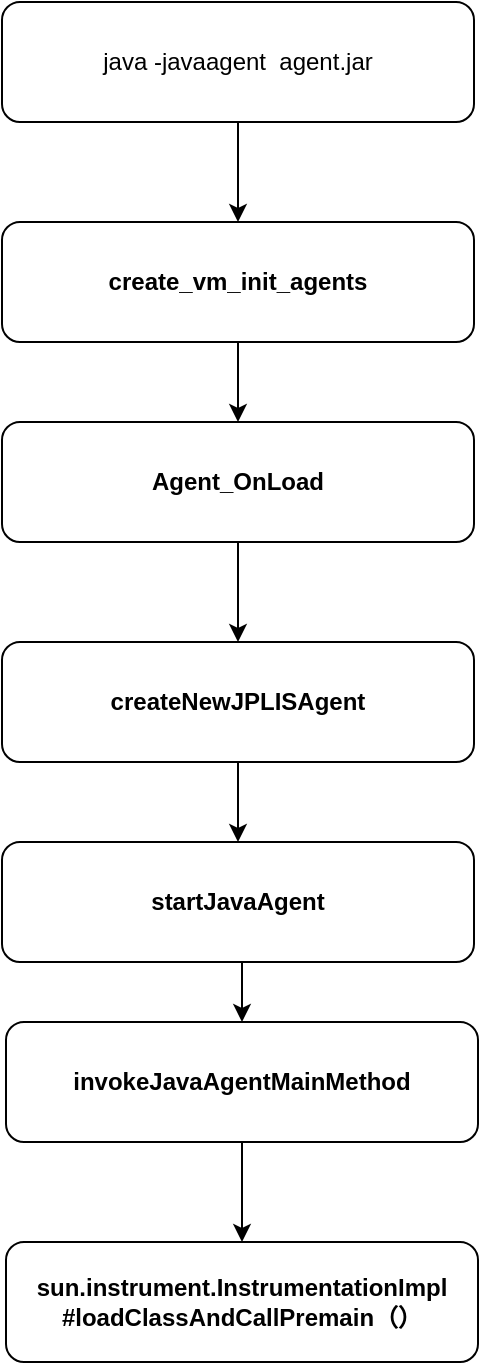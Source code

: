 <mxfile version="20.3.0" type="github">
  <diagram id="c7D5ZXQ8_ky1I9ruI8E0" name="第 1 页">
    <mxGraphModel dx="938" dy="553" grid="1" gridSize="10" guides="1" tooltips="1" connect="1" arrows="1" fold="1" page="1" pageScale="1" pageWidth="827" pageHeight="1169" math="0" shadow="0">
      <root>
        <mxCell id="0" />
        <mxCell id="1" parent="0" />
        <mxCell id="wgqLtqWt1lxk5aU_grsr-3" style="edgeStyle=orthogonalEdgeStyle;rounded=0;orthogonalLoop=1;jettySize=auto;html=1;exitX=0.5;exitY=1;exitDx=0;exitDy=0;entryX=0.5;entryY=0;entryDx=0;entryDy=0;" edge="1" parent="1" source="wgqLtqWt1lxk5aU_grsr-1" target="wgqLtqWt1lxk5aU_grsr-2">
          <mxGeometry relative="1" as="geometry" />
        </mxCell>
        <mxCell id="wgqLtqWt1lxk5aU_grsr-1" value="java -javaagent&amp;nbsp; agent.jar" style="rounded=1;whiteSpace=wrap;html=1;" vertex="1" parent="1">
          <mxGeometry x="294" y="190" width="236" height="60" as="geometry" />
        </mxCell>
        <mxCell id="wgqLtqWt1lxk5aU_grsr-5" style="edgeStyle=orthogonalEdgeStyle;rounded=0;orthogonalLoop=1;jettySize=auto;html=1;exitX=0.5;exitY=1;exitDx=0;exitDy=0;entryX=0.5;entryY=0;entryDx=0;entryDy=0;" edge="1" parent="1" source="wgqLtqWt1lxk5aU_grsr-2" target="wgqLtqWt1lxk5aU_grsr-4">
          <mxGeometry relative="1" as="geometry" />
        </mxCell>
        <mxCell id="wgqLtqWt1lxk5aU_grsr-2" value="create_vm_init_agents" style="rounded=1;whiteSpace=wrap;html=1;fontStyle=1" vertex="1" parent="1">
          <mxGeometry x="294" y="300" width="236" height="60" as="geometry" />
        </mxCell>
        <mxCell id="wgqLtqWt1lxk5aU_grsr-7" style="edgeStyle=orthogonalEdgeStyle;rounded=0;orthogonalLoop=1;jettySize=auto;html=1;exitX=0.5;exitY=1;exitDx=0;exitDy=0;" edge="1" parent="1" source="wgqLtqWt1lxk5aU_grsr-4" target="wgqLtqWt1lxk5aU_grsr-6">
          <mxGeometry relative="1" as="geometry" />
        </mxCell>
        <mxCell id="wgqLtqWt1lxk5aU_grsr-4" value="Agent_OnLoad" style="rounded=1;whiteSpace=wrap;html=1;fontStyle=1" vertex="1" parent="1">
          <mxGeometry x="294" y="400" width="236" height="60" as="geometry" />
        </mxCell>
        <mxCell id="wgqLtqWt1lxk5aU_grsr-9" style="edgeStyle=orthogonalEdgeStyle;rounded=0;orthogonalLoop=1;jettySize=auto;html=1;exitX=0.5;exitY=1;exitDx=0;exitDy=0;" edge="1" parent="1" source="wgqLtqWt1lxk5aU_grsr-6" target="wgqLtqWt1lxk5aU_grsr-8">
          <mxGeometry relative="1" as="geometry" />
        </mxCell>
        <mxCell id="wgqLtqWt1lxk5aU_grsr-6" value="createNewJPLISAgent" style="rounded=1;whiteSpace=wrap;html=1;fontStyle=1" vertex="1" parent="1">
          <mxGeometry x="294" y="510" width="236" height="60" as="geometry" />
        </mxCell>
        <mxCell id="wgqLtqWt1lxk5aU_grsr-11" style="edgeStyle=orthogonalEdgeStyle;rounded=0;orthogonalLoop=1;jettySize=auto;html=1;exitX=0.5;exitY=1;exitDx=0;exitDy=0;entryX=0.5;entryY=0;entryDx=0;entryDy=0;" edge="1" parent="1" source="wgqLtqWt1lxk5aU_grsr-8" target="wgqLtqWt1lxk5aU_grsr-10">
          <mxGeometry relative="1" as="geometry" />
        </mxCell>
        <mxCell id="wgqLtqWt1lxk5aU_grsr-8" value="startJavaAgent" style="rounded=1;whiteSpace=wrap;html=1;fontStyle=1" vertex="1" parent="1">
          <mxGeometry x="294" y="610" width="236" height="60" as="geometry" />
        </mxCell>
        <mxCell id="wgqLtqWt1lxk5aU_grsr-13" style="edgeStyle=orthogonalEdgeStyle;rounded=0;orthogonalLoop=1;jettySize=auto;html=1;exitX=0.5;exitY=1;exitDx=0;exitDy=0;" edge="1" parent="1" source="wgqLtqWt1lxk5aU_grsr-10" target="wgqLtqWt1lxk5aU_grsr-12">
          <mxGeometry relative="1" as="geometry" />
        </mxCell>
        <mxCell id="wgqLtqWt1lxk5aU_grsr-10" value="invokeJavaAgentMainMethod" style="rounded=1;whiteSpace=wrap;html=1;fontStyle=1" vertex="1" parent="1">
          <mxGeometry x="296" y="700" width="236" height="60" as="geometry" />
        </mxCell>
        <mxCell id="wgqLtqWt1lxk5aU_grsr-12" value="sun.instrument.InstrumentationImpl&lt;br&gt;#loadClassAndCallPremain（）" style="rounded=1;whiteSpace=wrap;html=1;fontStyle=1" vertex="1" parent="1">
          <mxGeometry x="296" y="810" width="236" height="60" as="geometry" />
        </mxCell>
      </root>
    </mxGraphModel>
  </diagram>
</mxfile>
